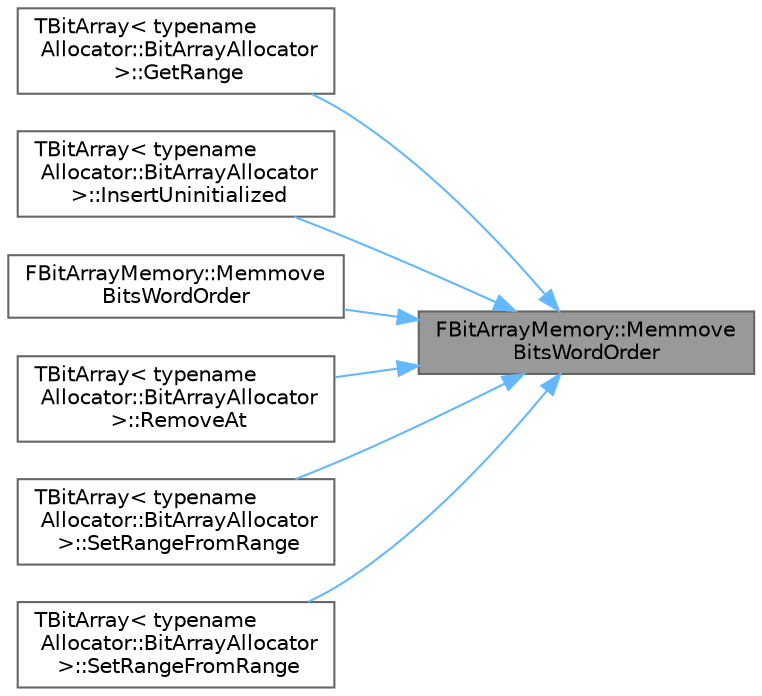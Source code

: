 digraph "FBitArrayMemory::MemmoveBitsWordOrder"
{
 // INTERACTIVE_SVG=YES
 // LATEX_PDF_SIZE
  bgcolor="transparent";
  edge [fontname=Helvetica,fontsize=10,labelfontname=Helvetica,labelfontsize=10];
  node [fontname=Helvetica,fontsize=10,shape=box,height=0.2,width=0.4];
  rankdir="RL";
  Node1 [id="Node000001",label="FBitArrayMemory::Memmove\lBitsWordOrder",height=0.2,width=0.4,color="gray40", fillcolor="grey60", style="filled", fontcolor="black",tooltip="Copy NumBits bits from the source pointer and offset into the dest pointer and offset."];
  Node1 -> Node2 [id="edge1_Node000001_Node000002",dir="back",color="steelblue1",style="solid",tooltip=" "];
  Node2 [id="Node000002",label="TBitArray\< typename\l Allocator::BitArrayAllocator\l \>::GetRange",height=0.2,width=0.4,color="grey40", fillcolor="white", style="filled",URL="$d5/d67/classTBitArray.html#ad71146639ab4f47a7b0af5b417d0ec63",tooltip=" "];
  Node1 -> Node3 [id="edge2_Node000001_Node000003",dir="back",color="steelblue1",style="solid",tooltip=" "];
  Node3 [id="Node000003",label="TBitArray\< typename\l Allocator::BitArrayAllocator\l \>::InsertUninitialized",height=0.2,width=0.4,color="grey40", fillcolor="white", style="filled",URL="$d5/d67/classTBitArray.html#a9554b1f8ddf9e4f623a77fcc29367460",tooltip=" "];
  Node1 -> Node4 [id="edge3_Node000001_Node000004",dir="back",color="steelblue1",style="solid",tooltip=" "];
  Node4 [id="Node000004",label="FBitArrayMemory::Memmove\lBitsWordOrder",height=0.2,width=0.4,color="grey40", fillcolor="white", style="filled",URL="$de/db5/classFBitArrayMemory.html#aba1a7e9132f0878daca7fb5e6b8ade4b",tooltip=" "];
  Node1 -> Node5 [id="edge4_Node000001_Node000005",dir="back",color="steelblue1",style="solid",tooltip=" "];
  Node5 [id="Node000005",label="TBitArray\< typename\l Allocator::BitArrayAllocator\l \>::RemoveAt",height=0.2,width=0.4,color="grey40", fillcolor="white", style="filled",URL="$d5/d67/classTBitArray.html#aef75b7c717e64e7ced93b89f4511d7e4",tooltip=" "];
  Node1 -> Node6 [id="edge5_Node000001_Node000006",dir="back",color="steelblue1",style="solid",tooltip=" "];
  Node6 [id="Node000006",label="TBitArray\< typename\l Allocator::BitArrayAllocator\l \>::SetRangeFromRange",height=0.2,width=0.4,color="grey40", fillcolor="white", style="filled",URL="$d5/d67/classTBitArray.html#a178cab5eb1af85b9e101a1b5ac1efdeb",tooltip=" "];
  Node1 -> Node7 [id="edge6_Node000001_Node000007",dir="back",color="steelblue1",style="solid",tooltip=" "];
  Node7 [id="Node000007",label="TBitArray\< typename\l Allocator::BitArrayAllocator\l \>::SetRangeFromRange",height=0.2,width=0.4,color="grey40", fillcolor="white", style="filled",URL="$d5/d67/classTBitArray.html#a8d7dcc2baccb85c8e07e55bd8fae1e01",tooltip=" "];
}
